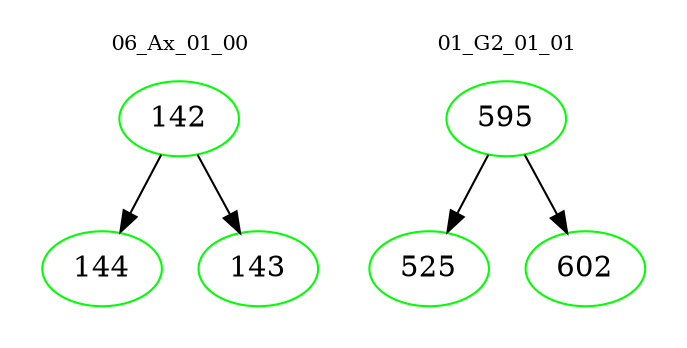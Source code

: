 digraph{
subgraph cluster_0 {
color = white
label = "06_Ax_01_00";
fontsize=10;
T0_142 [label="142", color="green"]
T0_142 -> T0_144 [color="black"]
T0_144 [label="144", color="green"]
T0_142 -> T0_143 [color="black"]
T0_143 [label="143", color="green"]
}
subgraph cluster_1 {
color = white
label = "01_G2_01_01";
fontsize=10;
T1_595 [label="595", color="green"]
T1_595 -> T1_525 [color="black"]
T1_525 [label="525", color="green"]
T1_595 -> T1_602 [color="black"]
T1_602 [label="602", color="green"]
}
}
